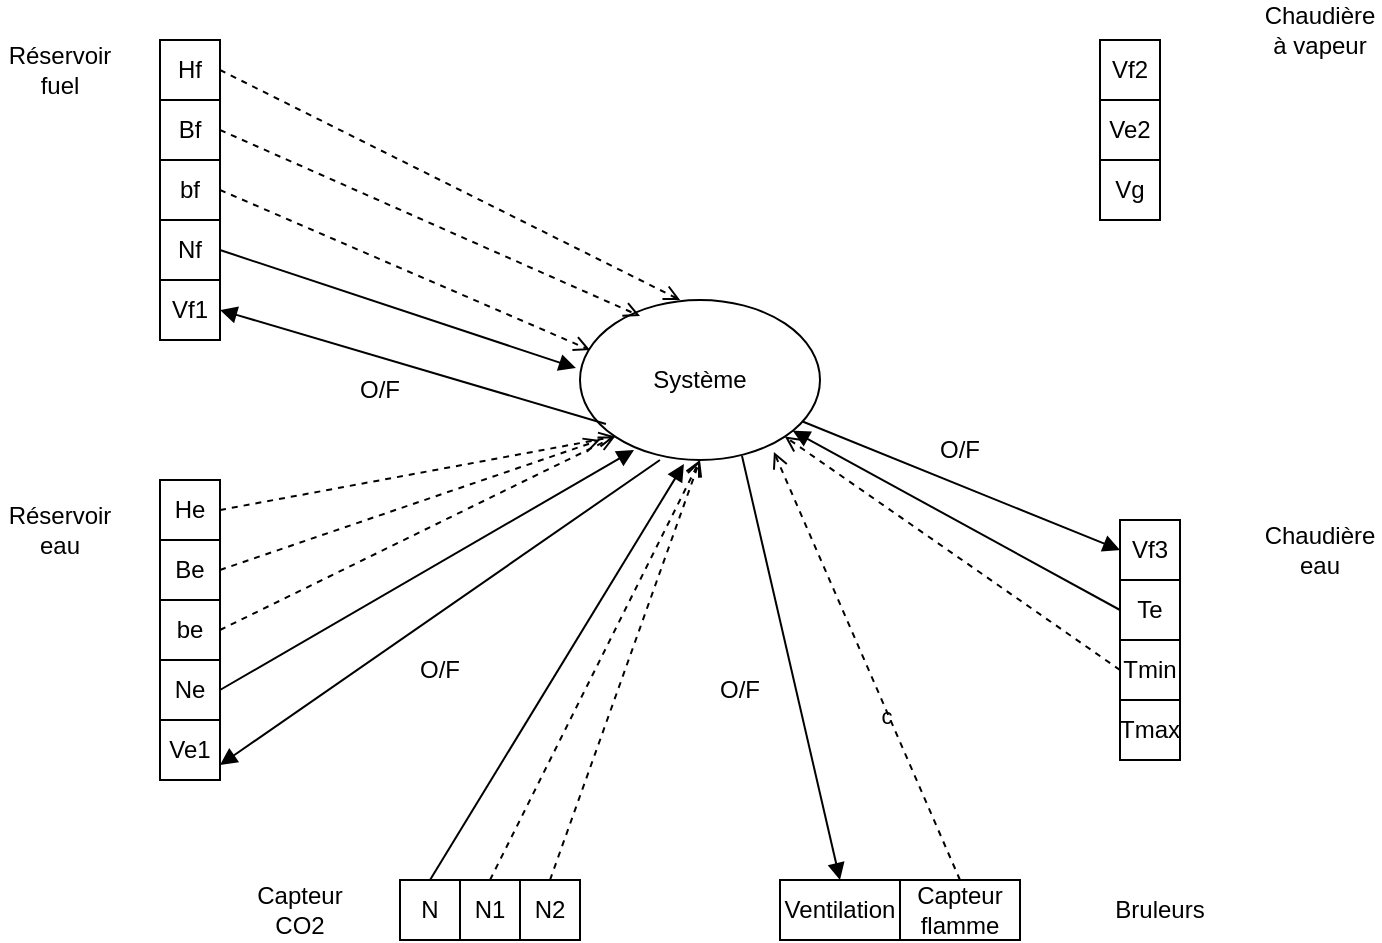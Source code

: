 <mxfile version="24.8.9">
  <diagram name="Page-1" id="usMXft0gfjrzBEacXhbt">
    <mxGraphModel dx="1843" dy="797" grid="1" gridSize="10" guides="1" tooltips="1" connect="1" arrows="1" fold="1" page="1" pageScale="1" pageWidth="827" pageHeight="1169" math="0" shadow="0">
      <root>
        <mxCell id="0" />
        <mxCell id="1" parent="0" />
        <mxCell id="W-q-eWjmGfJw_XpFfMKe-1" value="Système" style="ellipse;whiteSpace=wrap;html=1;" vertex="1" parent="1">
          <mxGeometry x="350" y="220" width="120" height="80" as="geometry" />
        </mxCell>
        <mxCell id="W-q-eWjmGfJw_XpFfMKe-2" value="Réservoir fuel" style="text;html=1;align=center;verticalAlign=middle;whiteSpace=wrap;rounded=0;" vertex="1" parent="1">
          <mxGeometry x="60" y="90" width="60" height="30" as="geometry" />
        </mxCell>
        <mxCell id="W-q-eWjmGfJw_XpFfMKe-3" value="Bruleurs" style="text;html=1;align=center;verticalAlign=middle;whiteSpace=wrap;rounded=0;" vertex="1" parent="1">
          <mxGeometry x="610" y="510" width="60" height="30" as="geometry" />
        </mxCell>
        <mxCell id="W-q-eWjmGfJw_XpFfMKe-5" value="Chaudière à vapeur" style="text;html=1;align=center;verticalAlign=middle;whiteSpace=wrap;rounded=0;" vertex="1" parent="1">
          <mxGeometry x="690" y="70" width="60" height="30" as="geometry" />
        </mxCell>
        <mxCell id="W-q-eWjmGfJw_XpFfMKe-8" value="Capteur CO2" style="text;html=1;align=center;verticalAlign=middle;whiteSpace=wrap;rounded=0;" vertex="1" parent="1">
          <mxGeometry x="180" y="510" width="60" height="30" as="geometry" />
        </mxCell>
        <mxCell id="W-q-eWjmGfJw_XpFfMKe-9" value="Hf" style="rounded=0;whiteSpace=wrap;html=1;" vertex="1" parent="1">
          <mxGeometry x="140" y="90" width="30" height="30" as="geometry" />
        </mxCell>
        <mxCell id="W-q-eWjmGfJw_XpFfMKe-10" value="Bf" style="rounded=0;whiteSpace=wrap;html=1;" vertex="1" parent="1">
          <mxGeometry x="140" y="120" width="30" height="30" as="geometry" />
        </mxCell>
        <mxCell id="W-q-eWjmGfJw_XpFfMKe-12" value="bf" style="rounded=0;whiteSpace=wrap;html=1;" vertex="1" parent="1">
          <mxGeometry x="140" y="150" width="30" height="30" as="geometry" />
        </mxCell>
        <mxCell id="W-q-eWjmGfJw_XpFfMKe-13" value="Nf" style="rounded=0;whiteSpace=wrap;html=1;" vertex="1" parent="1">
          <mxGeometry x="140" y="180" width="30" height="30" as="geometry" />
        </mxCell>
        <mxCell id="W-q-eWjmGfJw_XpFfMKe-14" value="Vf1" style="rounded=0;whiteSpace=wrap;html=1;" vertex="1" parent="1">
          <mxGeometry x="140" y="210" width="30" height="30" as="geometry" />
        </mxCell>
        <mxCell id="W-q-eWjmGfJw_XpFfMKe-15" value="" style="html=1;verticalAlign=bottom;labelBackgroundColor=none;endArrow=open;endFill=0;dashed=1;rounded=0;exitX=1;exitY=0.5;exitDx=0;exitDy=0;entryX=0.417;entryY=0;entryDx=0;entryDy=0;entryPerimeter=0;" edge="1" parent="1" source="W-q-eWjmGfJw_XpFfMKe-9" target="W-q-eWjmGfJw_XpFfMKe-1">
          <mxGeometry x="-0.236" y="93" width="160" relative="1" as="geometry">
            <mxPoint x="180" y="110" as="sourcePoint" />
            <mxPoint x="260" y="160" as="targetPoint" />
            <mxPoint as="offset" />
          </mxGeometry>
        </mxCell>
        <mxCell id="W-q-eWjmGfJw_XpFfMKe-17" value="" style="html=1;verticalAlign=bottom;labelBackgroundColor=none;endArrow=open;endFill=0;dashed=1;rounded=0;exitX=1;exitY=0.5;exitDx=0;exitDy=0;entryX=0.25;entryY=0.1;entryDx=0;entryDy=0;entryPerimeter=0;" edge="1" parent="1" source="W-q-eWjmGfJw_XpFfMKe-10" target="W-q-eWjmGfJw_XpFfMKe-1">
          <mxGeometry x="-0.236" y="93" width="160" relative="1" as="geometry">
            <mxPoint x="180" y="115" as="sourcePoint" />
            <mxPoint x="377" y="242" as="targetPoint" />
            <mxPoint as="offset" />
          </mxGeometry>
        </mxCell>
        <mxCell id="W-q-eWjmGfJw_XpFfMKe-18" value="" style="html=1;verticalAlign=bottom;labelBackgroundColor=none;endArrow=open;endFill=0;dashed=1;rounded=0;exitX=1;exitY=0.5;exitDx=0;exitDy=0;entryX=0.042;entryY=0.313;entryDx=0;entryDy=0;entryPerimeter=0;" edge="1" parent="1" source="W-q-eWjmGfJw_XpFfMKe-12" target="W-q-eWjmGfJw_XpFfMKe-1">
          <mxGeometry x="-0.236" y="93" width="160" relative="1" as="geometry">
            <mxPoint x="190" y="125" as="sourcePoint" />
            <mxPoint x="387" y="252" as="targetPoint" />
            <mxPoint as="offset" />
          </mxGeometry>
        </mxCell>
        <mxCell id="W-q-eWjmGfJw_XpFfMKe-20" value="" style="html=1;verticalAlign=bottom;labelBackgroundColor=none;endArrow=block;endFill=1;endSize=6;align=left;rounded=0;exitX=0.108;exitY=0.775;exitDx=0;exitDy=0;exitPerimeter=0;entryX=1;entryY=0.5;entryDx=0;entryDy=0;" edge="1" parent="1" source="W-q-eWjmGfJw_XpFfMKe-1" target="W-q-eWjmGfJw_XpFfMKe-14">
          <mxGeometry relative="1" as="geometry">
            <mxPoint x="60" y="260" as="sourcePoint" />
            <mxPoint x="120" y="300" as="targetPoint" />
            <mxPoint as="offset" />
          </mxGeometry>
        </mxCell>
        <mxCell id="W-q-eWjmGfJw_XpFfMKe-21" value="O/F" style="text;html=1;align=center;verticalAlign=middle;whiteSpace=wrap;rounded=0;" vertex="1" parent="1">
          <mxGeometry x="220" y="250" width="60" height="30" as="geometry" />
        </mxCell>
        <mxCell id="W-q-eWjmGfJw_XpFfMKe-22" value="" style="html=1;verticalAlign=bottom;labelBackgroundColor=none;endArrow=block;endFill=1;endSize=6;align=left;rounded=0;exitX=1;exitY=0.5;exitDx=0;exitDy=0;entryX=-0.017;entryY=0.425;entryDx=0;entryDy=0;entryPerimeter=0;" edge="1" parent="1" source="W-q-eWjmGfJw_XpFfMKe-13" target="W-q-eWjmGfJw_XpFfMKe-1">
          <mxGeometry relative="1" as="geometry">
            <mxPoint x="373" y="292" as="sourcePoint" />
            <mxPoint x="180" y="235" as="targetPoint" />
            <mxPoint as="offset" />
          </mxGeometry>
        </mxCell>
        <mxCell id="W-q-eWjmGfJw_XpFfMKe-23" value="Vf2" style="rounded=0;whiteSpace=wrap;html=1;" vertex="1" parent="1">
          <mxGeometry x="610" y="90" width="30" height="30" as="geometry" />
        </mxCell>
        <mxCell id="W-q-eWjmGfJw_XpFfMKe-25" value="Ve2" style="rounded=0;whiteSpace=wrap;html=1;" vertex="1" parent="1">
          <mxGeometry x="610" y="120" width="30" height="30" as="geometry" />
        </mxCell>
        <mxCell id="W-q-eWjmGfJw_XpFfMKe-27" value="Vg" style="rounded=0;whiteSpace=wrap;html=1;" vertex="1" parent="1">
          <mxGeometry x="610" y="150" width="30" height="30" as="geometry" />
        </mxCell>
        <mxCell id="W-q-eWjmGfJw_XpFfMKe-29" value="Chaudière eau" style="text;html=1;align=center;verticalAlign=middle;whiteSpace=wrap;rounded=0;" vertex="1" parent="1">
          <mxGeometry x="690" y="330" width="60" height="30" as="geometry" />
        </mxCell>
        <mxCell id="W-q-eWjmGfJw_XpFfMKe-31" value="Vf3" style="rounded=0;whiteSpace=wrap;html=1;" vertex="1" parent="1">
          <mxGeometry x="620" y="330" width="30" height="30" as="geometry" />
        </mxCell>
        <mxCell id="W-q-eWjmGfJw_XpFfMKe-32" value="Te" style="rounded=0;whiteSpace=wrap;html=1;" vertex="1" parent="1">
          <mxGeometry x="620" y="360" width="30" height="30" as="geometry" />
        </mxCell>
        <mxCell id="W-q-eWjmGfJw_XpFfMKe-33" value="Tmin" style="rounded=0;whiteSpace=wrap;html=1;" vertex="1" parent="1">
          <mxGeometry x="620" y="390" width="30" height="30" as="geometry" />
        </mxCell>
        <mxCell id="W-q-eWjmGfJw_XpFfMKe-34" value="Tmax" style="rounded=0;whiteSpace=wrap;html=1;" vertex="1" parent="1">
          <mxGeometry x="620" y="420" width="30" height="30" as="geometry" />
        </mxCell>
        <mxCell id="W-q-eWjmGfJw_XpFfMKe-36" value="N" style="rounded=0;whiteSpace=wrap;html=1;" vertex="1" parent="1">
          <mxGeometry x="260" y="510" width="30" height="30" as="geometry" />
        </mxCell>
        <mxCell id="W-q-eWjmGfJw_XpFfMKe-38" value="N1" style="rounded=0;whiteSpace=wrap;html=1;" vertex="1" parent="1">
          <mxGeometry x="290" y="510" width="30" height="30" as="geometry" />
        </mxCell>
        <mxCell id="W-q-eWjmGfJw_XpFfMKe-40" value="N2" style="rounded=0;whiteSpace=wrap;html=1;" vertex="1" parent="1">
          <mxGeometry x="320" y="510" width="30" height="30" as="geometry" />
        </mxCell>
        <mxCell id="W-q-eWjmGfJw_XpFfMKe-41" value="Réservoir eau" style="text;html=1;align=center;verticalAlign=middle;whiteSpace=wrap;rounded=0;" vertex="1" parent="1">
          <mxGeometry x="60" y="320" width="60" height="30" as="geometry" />
        </mxCell>
        <mxCell id="W-q-eWjmGfJw_XpFfMKe-47" value="He" style="rounded=0;whiteSpace=wrap;html=1;" vertex="1" parent="1">
          <mxGeometry x="140" y="310" width="30" height="30" as="geometry" />
        </mxCell>
        <mxCell id="W-q-eWjmGfJw_XpFfMKe-49" value="Be" style="rounded=0;whiteSpace=wrap;html=1;" vertex="1" parent="1">
          <mxGeometry x="140" y="340" width="30" height="30" as="geometry" />
        </mxCell>
        <mxCell id="W-q-eWjmGfJw_XpFfMKe-50" value="be" style="rounded=0;whiteSpace=wrap;html=1;" vertex="1" parent="1">
          <mxGeometry x="140" y="370" width="30" height="30" as="geometry" />
        </mxCell>
        <mxCell id="W-q-eWjmGfJw_XpFfMKe-51" value="Ne" style="rounded=0;whiteSpace=wrap;html=1;" vertex="1" parent="1">
          <mxGeometry x="140" y="400" width="30" height="30" as="geometry" />
        </mxCell>
        <mxCell id="W-q-eWjmGfJw_XpFfMKe-52" value="Ve1" style="rounded=0;whiteSpace=wrap;html=1;" vertex="1" parent="1">
          <mxGeometry x="140" y="430" width="30" height="30" as="geometry" />
        </mxCell>
        <mxCell id="W-q-eWjmGfJw_XpFfMKe-54" value="Ventilation" style="rounded=0;whiteSpace=wrap;html=1;" vertex="1" parent="1">
          <mxGeometry x="450" y="510" width="60" height="30" as="geometry" />
        </mxCell>
        <mxCell id="W-q-eWjmGfJw_XpFfMKe-55" value="Capteur flamme" style="rounded=0;whiteSpace=wrap;html=1;" vertex="1" parent="1">
          <mxGeometry x="510" y="510" width="60" height="30" as="geometry" />
        </mxCell>
        <mxCell id="W-q-eWjmGfJw_XpFfMKe-57" value="" style="html=1;verticalAlign=bottom;labelBackgroundColor=none;endArrow=open;endFill=0;dashed=1;rounded=0;exitX=1;exitY=0.5;exitDx=0;exitDy=0;entryX=0;entryY=1;entryDx=0;entryDy=0;" edge="1" parent="1" source="W-q-eWjmGfJw_XpFfMKe-47" target="W-q-eWjmGfJw_XpFfMKe-1">
          <mxGeometry x="-0.236" y="93" width="160" relative="1" as="geometry">
            <mxPoint x="180" y="115" as="sourcePoint" />
            <mxPoint x="410" y="230" as="targetPoint" />
            <mxPoint as="offset" />
          </mxGeometry>
        </mxCell>
        <mxCell id="W-q-eWjmGfJw_XpFfMKe-58" value="" style="html=1;verticalAlign=bottom;labelBackgroundColor=none;endArrow=open;endFill=0;dashed=1;rounded=0;exitX=1;exitY=0.5;exitDx=0;exitDy=0;" edge="1" parent="1" source="W-q-eWjmGfJw_XpFfMKe-49">
          <mxGeometry x="-0.236" y="93" width="160" relative="1" as="geometry">
            <mxPoint x="180" y="145" as="sourcePoint" />
            <mxPoint x="360" y="290" as="targetPoint" />
            <mxPoint as="offset" />
          </mxGeometry>
        </mxCell>
        <mxCell id="W-q-eWjmGfJw_XpFfMKe-59" value="" style="html=1;verticalAlign=bottom;labelBackgroundColor=none;endArrow=open;endFill=0;dashed=1;rounded=0;exitX=1;exitY=0.5;exitDx=0;exitDy=0;entryX=0;entryY=1;entryDx=0;entryDy=0;" edge="1" parent="1" source="W-q-eWjmGfJw_XpFfMKe-50" target="W-q-eWjmGfJw_XpFfMKe-1">
          <mxGeometry x="-0.236" y="93" width="160" relative="1" as="geometry">
            <mxPoint x="180" y="175" as="sourcePoint" />
            <mxPoint x="419" y="300" as="targetPoint" />
            <mxPoint as="offset" />
          </mxGeometry>
        </mxCell>
        <mxCell id="W-q-eWjmGfJw_XpFfMKe-60" value="" style="html=1;verticalAlign=bottom;labelBackgroundColor=none;endArrow=block;endFill=1;endSize=6;align=left;rounded=0;exitX=1;exitY=0.5;exitDx=0;exitDy=0;entryX=0.225;entryY=0.938;entryDx=0;entryDy=0;entryPerimeter=0;" edge="1" parent="1" source="W-q-eWjmGfJw_XpFfMKe-51" target="W-q-eWjmGfJw_XpFfMKe-1">
          <mxGeometry relative="1" as="geometry">
            <mxPoint x="180" y="205" as="sourcePoint" />
            <mxPoint x="358" y="264" as="targetPoint" />
            <mxPoint as="offset" />
          </mxGeometry>
        </mxCell>
        <mxCell id="W-q-eWjmGfJw_XpFfMKe-61" value="" style="html=1;verticalAlign=bottom;labelBackgroundColor=none;endArrow=block;endFill=1;endSize=6;align=left;rounded=0;entryX=1;entryY=0.75;entryDx=0;entryDy=0;exitX=0.333;exitY=1;exitDx=0;exitDy=0;exitPerimeter=0;" edge="1" parent="1" source="W-q-eWjmGfJw_XpFfMKe-1" target="W-q-eWjmGfJw_XpFfMKe-52">
          <mxGeometry relative="1" as="geometry">
            <mxPoint x="460" y="310" as="sourcePoint" />
            <mxPoint x="180" y="235" as="targetPoint" />
            <mxPoint as="offset" />
            <Array as="points" />
          </mxGeometry>
        </mxCell>
        <mxCell id="W-q-eWjmGfJw_XpFfMKe-62" value="O/F" style="text;html=1;align=center;verticalAlign=middle;whiteSpace=wrap;rounded=0;" vertex="1" parent="1">
          <mxGeometry x="250" y="390" width="60" height="30" as="geometry" />
        </mxCell>
        <mxCell id="W-q-eWjmGfJw_XpFfMKe-63" value="" style="html=1;verticalAlign=bottom;labelBackgroundColor=none;endArrow=block;endFill=1;endSize=6;align=left;rounded=0;exitX=0.5;exitY=0;exitDx=0;exitDy=0;entryX=0.433;entryY=1.025;entryDx=0;entryDy=0;entryPerimeter=0;" edge="1" parent="1" source="W-q-eWjmGfJw_XpFfMKe-36" target="W-q-eWjmGfJw_XpFfMKe-1">
          <mxGeometry relative="1" as="geometry">
            <mxPoint x="180" y="425" as="sourcePoint" />
            <mxPoint x="387" y="305" as="targetPoint" />
            <mxPoint as="offset" />
          </mxGeometry>
        </mxCell>
        <mxCell id="W-q-eWjmGfJw_XpFfMKe-64" value="" style="html=1;verticalAlign=bottom;labelBackgroundColor=none;endArrow=open;endFill=0;dashed=1;rounded=0;exitX=0.5;exitY=0;exitDx=0;exitDy=0;entryX=0.5;entryY=1;entryDx=0;entryDy=0;" edge="1" parent="1" source="W-q-eWjmGfJw_XpFfMKe-38" target="W-q-eWjmGfJw_XpFfMKe-1">
          <mxGeometry x="-0.236" y="93" width="160" relative="1" as="geometry">
            <mxPoint x="180" y="395" as="sourcePoint" />
            <mxPoint x="378" y="298" as="targetPoint" />
            <mxPoint as="offset" />
          </mxGeometry>
        </mxCell>
        <mxCell id="W-q-eWjmGfJw_XpFfMKe-65" value="" style="html=1;verticalAlign=bottom;labelBackgroundColor=none;endArrow=open;endFill=0;dashed=1;rounded=0;exitX=0.5;exitY=0;exitDx=0;exitDy=0;entryX=0.5;entryY=1;entryDx=0;entryDy=0;" edge="1" parent="1" source="W-q-eWjmGfJw_XpFfMKe-40" target="W-q-eWjmGfJw_XpFfMKe-1">
          <mxGeometry x="-0.236" y="93" width="160" relative="1" as="geometry">
            <mxPoint x="315" y="520" as="sourcePoint" />
            <mxPoint x="420" y="310" as="targetPoint" />
            <mxPoint as="offset" />
          </mxGeometry>
        </mxCell>
        <mxCell id="W-q-eWjmGfJw_XpFfMKe-66" value="" style="html=1;verticalAlign=bottom;labelBackgroundColor=none;endArrow=block;endFill=1;endSize=6;align=left;rounded=0;entryX=0.5;entryY=0;entryDx=0;entryDy=0;exitX=0.675;exitY=0.975;exitDx=0;exitDy=0;exitPerimeter=0;" edge="1" parent="1" source="W-q-eWjmGfJw_XpFfMKe-1" target="W-q-eWjmGfJw_XpFfMKe-54">
          <mxGeometry relative="1" as="geometry">
            <mxPoint x="400" y="310" as="sourcePoint" />
            <mxPoint x="180" y="463" as="targetPoint" />
            <mxPoint as="offset" />
            <Array as="points" />
          </mxGeometry>
        </mxCell>
        <mxCell id="W-q-eWjmGfJw_XpFfMKe-67" value="O/F" style="text;html=1;align=center;verticalAlign=middle;whiteSpace=wrap;rounded=0;" vertex="1" parent="1">
          <mxGeometry x="400" y="400" width="60" height="30" as="geometry" />
        </mxCell>
        <mxCell id="W-q-eWjmGfJw_XpFfMKe-69" value="" style="html=1;verticalAlign=bottom;labelBackgroundColor=none;endArrow=open;endFill=0;dashed=1;rounded=0;exitX=0.5;exitY=0;exitDx=0;exitDy=0;entryX=0.808;entryY=0.95;entryDx=0;entryDy=0;entryPerimeter=0;" edge="1" parent="1" source="W-q-eWjmGfJw_XpFfMKe-55" target="W-q-eWjmGfJw_XpFfMKe-1">
          <mxGeometry x="-0.236" y="93" width="160" relative="1" as="geometry">
            <mxPoint x="345" y="520" as="sourcePoint" />
            <mxPoint x="420" y="310" as="targetPoint" />
            <mxPoint as="offset" />
          </mxGeometry>
        </mxCell>
        <mxCell id="W-q-eWjmGfJw_XpFfMKe-70" value="" style="html=1;verticalAlign=bottom;labelBackgroundColor=none;endArrow=block;endFill=1;endSize=6;align=left;rounded=0;entryX=0;entryY=0.5;entryDx=0;entryDy=0;" edge="1" parent="1" source="W-q-eWjmGfJw_XpFfMKe-1" target="W-q-eWjmGfJw_XpFfMKe-31">
          <mxGeometry relative="1" as="geometry">
            <mxPoint x="373" y="292" as="sourcePoint" />
            <mxPoint x="180" y="235" as="targetPoint" />
            <mxPoint as="offset" />
          </mxGeometry>
        </mxCell>
        <mxCell id="W-q-eWjmGfJw_XpFfMKe-71" value="O/F" style="text;html=1;align=center;verticalAlign=middle;whiteSpace=wrap;rounded=0;" vertex="1" parent="1">
          <mxGeometry x="510" y="280" width="60" height="30" as="geometry" />
        </mxCell>
        <mxCell id="W-q-eWjmGfJw_XpFfMKe-73" value="" style="html=1;verticalAlign=bottom;labelBackgroundColor=none;endArrow=block;endFill=1;endSize=6;align=left;rounded=0;exitX=0;exitY=0.5;exitDx=0;exitDy=0;" edge="1" parent="1" source="W-q-eWjmGfJw_XpFfMKe-32" target="W-q-eWjmGfJw_XpFfMKe-1">
          <mxGeometry relative="1" as="geometry">
            <mxPoint x="180" y="425" as="sourcePoint" />
            <mxPoint x="387" y="305" as="targetPoint" />
            <mxPoint as="offset" />
          </mxGeometry>
        </mxCell>
        <mxCell id="W-q-eWjmGfJw_XpFfMKe-74" value="c" style="html=1;verticalAlign=bottom;labelBackgroundColor=none;endArrow=open;endFill=0;dashed=1;rounded=0;exitX=0;exitY=0.5;exitDx=0;exitDy=0;entryX=1;entryY=1;entryDx=0;entryDy=0;" edge="1" parent="1" source="W-q-eWjmGfJw_XpFfMKe-33" target="W-q-eWjmGfJw_XpFfMKe-1">
          <mxGeometry x="-0.236" y="93" width="160" relative="1" as="geometry">
            <mxPoint x="550" y="520" as="sourcePoint" />
            <mxPoint x="457" y="306" as="targetPoint" />
            <mxPoint as="offset" />
          </mxGeometry>
        </mxCell>
      </root>
    </mxGraphModel>
  </diagram>
</mxfile>
